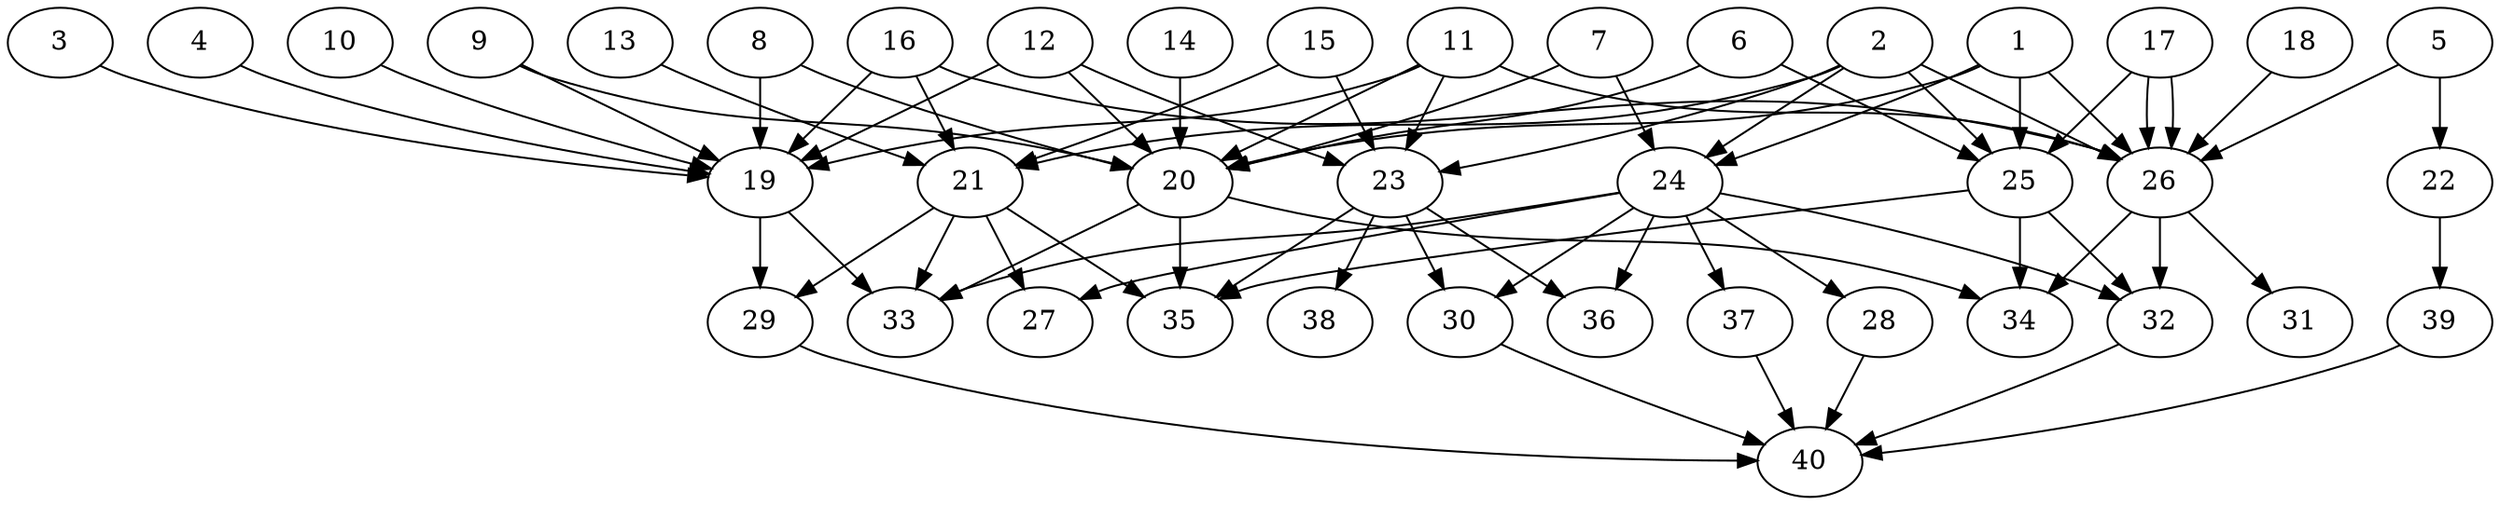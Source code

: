 // DAG automatically generated by daggen at Tue Aug  6 16:28:35 2019
// ./daggen --dot -n 40 --ccr 0.3 --fat 0.7 --regular 0.5 --density 0.5 --mindata 5242880 --maxdata 52428800 
digraph G {
  1 [size="141612373", alpha="0.08", expect_size="42483712"] 
  1 -> 20 [size ="42483712"]
  1 -> 24 [size ="42483712"]
  1 -> 25 [size ="42483712"]
  1 -> 26 [size ="42483712"]
  2 [size="30143147", alpha="0.06", expect_size="9042944"] 
  2 -> 21 [size ="9042944"]
  2 -> 23 [size ="9042944"]
  2 -> 24 [size ="9042944"]
  2 -> 25 [size ="9042944"]
  2 -> 26 [size ="9042944"]
  3 [size="70461440", alpha="0.13", expect_size="21138432"] 
  3 -> 19 [size ="21138432"]
  4 [size="87234560", alpha="0.05", expect_size="26170368"] 
  4 -> 19 [size ="26170368"]
  5 [size="154299733", alpha="0.16", expect_size="46289920"] 
  5 -> 22 [size ="46289920"]
  5 -> 26 [size ="46289920"]
  6 [size="63832747", alpha="0.09", expect_size="19149824"] 
  6 -> 20 [size ="19149824"]
  6 -> 25 [size ="19149824"]
  7 [size="95634773", alpha="0.02", expect_size="28690432"] 
  7 -> 20 [size ="28690432"]
  7 -> 24 [size ="28690432"]
  8 [size="155190613", alpha="0.11", expect_size="46557184"] 
  8 -> 19 [size ="46557184"]
  8 -> 20 [size ="46557184"]
  9 [size="125955413", alpha="0.07", expect_size="37786624"] 
  9 -> 19 [size ="37786624"]
  9 -> 20 [size ="37786624"]
  10 [size="117268480", alpha="0.18", expect_size="35180544"] 
  10 -> 19 [size ="35180544"]
  11 [size="18199893", alpha="0.04", expect_size="5459968"] 
  11 -> 19 [size ="5459968"]
  11 -> 20 [size ="5459968"]
  11 -> 23 [size ="5459968"]
  11 -> 26 [size ="5459968"]
  12 [size="82384213", alpha="0.16", expect_size="24715264"] 
  12 -> 19 [size ="24715264"]
  12 -> 20 [size ="24715264"]
  12 -> 23 [size ="24715264"]
  13 [size="126132907", alpha="0.07", expect_size="37839872"] 
  13 -> 21 [size ="37839872"]
  14 [size="72765440", alpha="0.00", expect_size="21829632"] 
  14 -> 20 [size ="21829632"]
  15 [size="114800640", alpha="0.05", expect_size="34440192"] 
  15 -> 21 [size ="34440192"]
  15 -> 23 [size ="34440192"]
  16 [size="80960853", alpha="0.02", expect_size="24288256"] 
  16 -> 19 [size ="24288256"]
  16 -> 21 [size ="24288256"]
  16 -> 26 [size ="24288256"]
  17 [size="152705707", alpha="0.03", expect_size="45811712"] 
  17 -> 25 [size ="45811712"]
  17 -> 26 [size ="45811712"]
  17 -> 26 [size ="45811712"]
  18 [size="169915733", alpha="0.15", expect_size="50974720"] 
  18 -> 26 [size ="50974720"]
  19 [size="102963200", alpha="0.12", expect_size="30888960"] 
  19 -> 29 [size ="30888960"]
  19 -> 33 [size ="30888960"]
  20 [size="157047467", alpha="0.13", expect_size="47114240"] 
  20 -> 33 [size ="47114240"]
  20 -> 34 [size ="47114240"]
  20 -> 35 [size ="47114240"]
  21 [size="143005013", alpha="0.09", expect_size="42901504"] 
  21 -> 27 [size ="42901504"]
  21 -> 29 [size ="42901504"]
  21 -> 33 [size ="42901504"]
  21 -> 35 [size ="42901504"]
  22 [size="174749013", alpha="0.06", expect_size="52424704"] 
  22 -> 39 [size ="52424704"]
  23 [size="143479467", alpha="0.11", expect_size="43043840"] 
  23 -> 30 [size ="43043840"]
  23 -> 35 [size ="43043840"]
  23 -> 36 [size ="43043840"]
  23 -> 38 [size ="43043840"]
  24 [size="38205440", alpha="0.04", expect_size="11461632"] 
  24 -> 27 [size ="11461632"]
  24 -> 28 [size ="11461632"]
  24 -> 30 [size ="11461632"]
  24 -> 32 [size ="11461632"]
  24 -> 33 [size ="11461632"]
  24 -> 36 [size ="11461632"]
  24 -> 37 [size ="11461632"]
  25 [size="40884907", alpha="0.15", expect_size="12265472"] 
  25 -> 32 [size ="12265472"]
  25 -> 34 [size ="12265472"]
  25 -> 35 [size ="12265472"]
  26 [size="84008960", alpha="0.11", expect_size="25202688"] 
  26 -> 31 [size ="25202688"]
  26 -> 32 [size ="25202688"]
  26 -> 34 [size ="25202688"]
  27 [size="99054933", alpha="0.18", expect_size="29716480"] 
  28 [size="122453333", alpha="0.02", expect_size="36736000"] 
  28 -> 40 [size ="36736000"]
  29 [size="82657280", alpha="0.19", expect_size="24797184"] 
  29 -> 40 [size ="24797184"]
  30 [size="23555413", alpha="0.10", expect_size="7066624"] 
  30 -> 40 [size ="7066624"]
  31 [size="123504640", alpha="0.00", expect_size="37051392"] 
  32 [size="34788693", alpha="0.19", expect_size="10436608"] 
  32 -> 40 [size ="10436608"]
  33 [size="84650667", alpha="0.12", expect_size="25395200"] 
  34 [size="168789333", alpha="0.11", expect_size="50636800"] 
  35 [size="42393600", alpha="0.03", expect_size="12718080"] 
  36 [size="156863147", alpha="0.03", expect_size="47058944"] 
  37 [size="86691840", alpha="0.01", expect_size="26007552"] 
  37 -> 40 [size ="26007552"]
  38 [size="67334827", alpha="0.17", expect_size="20200448"] 
  39 [size="79216640", alpha="0.05", expect_size="23764992"] 
  39 -> 40 [size ="23764992"]
  40 [size="73530027", alpha="0.10", expect_size="22059008"] 
}
